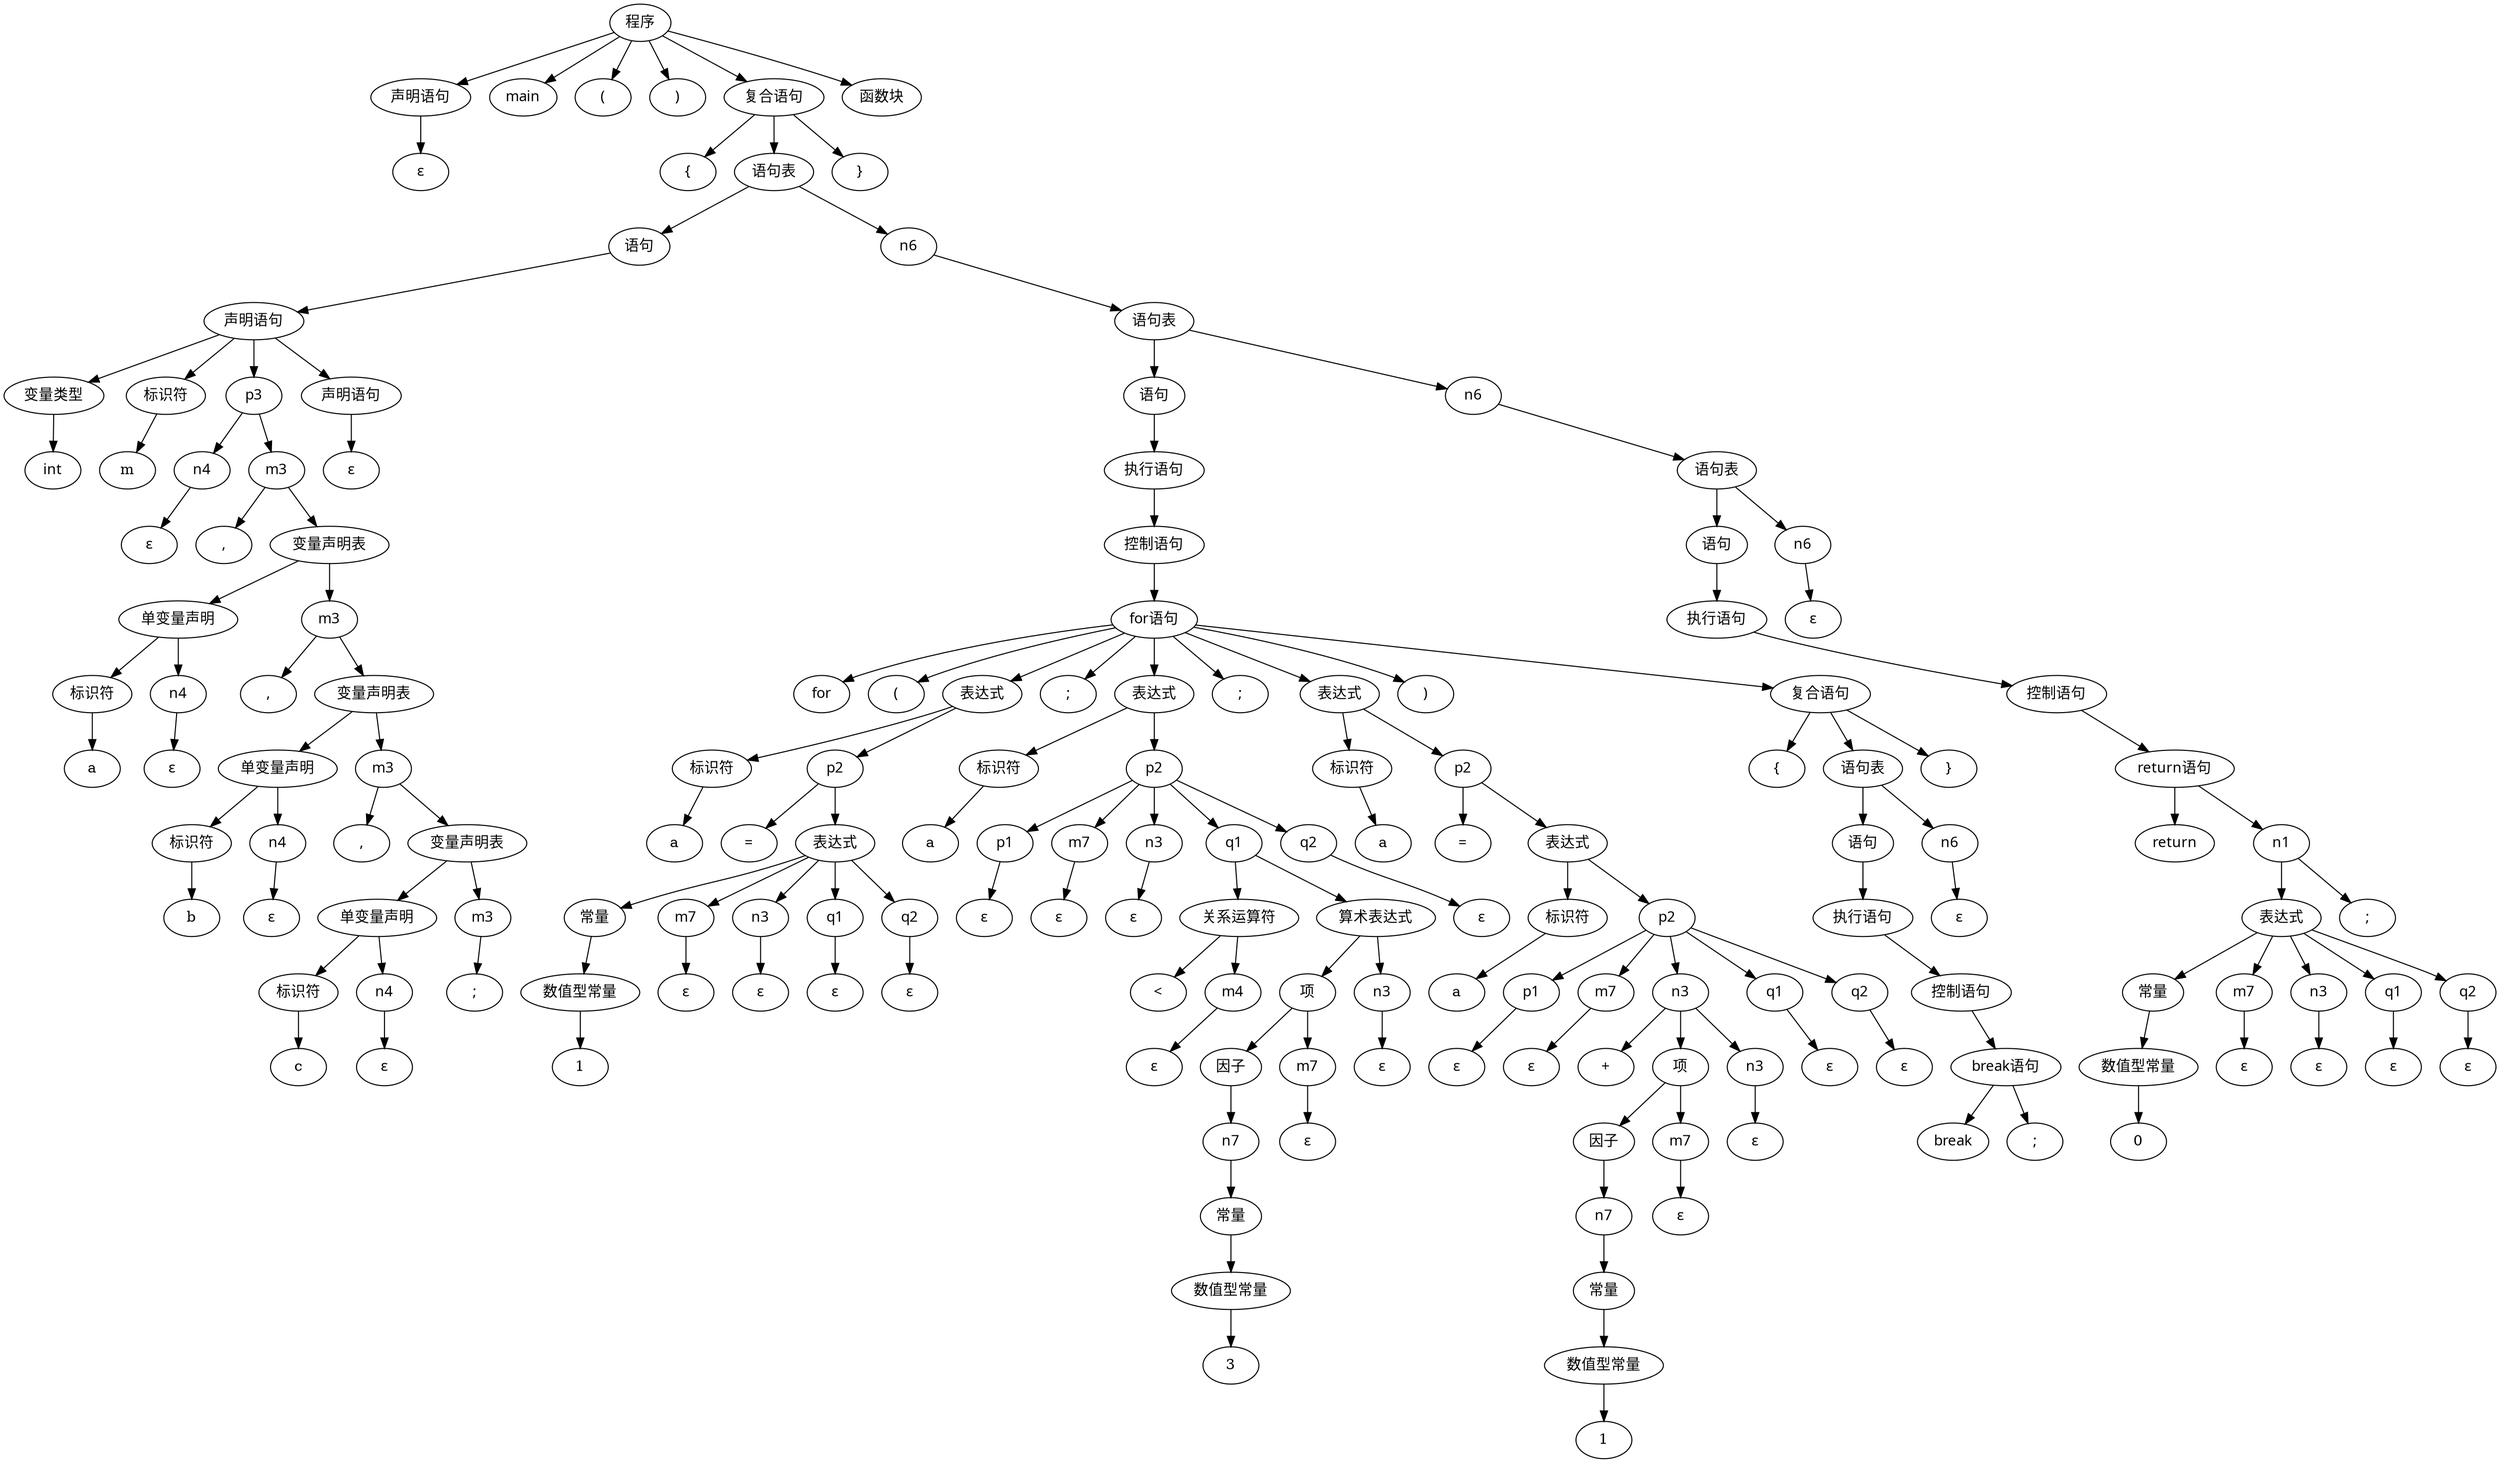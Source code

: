 // Syntax Tree
digraph "./Syntax_Tree/tree" {
	0 [label="程序" fontname=SimHei]
	1 [label="声明语句" fontname=SimHei]
	0 -> 1
	2 [label="ε" fontname=SimHei]
	1 -> 2
	3 [label=main fontname=SimHei]
	0 -> 3
	4 [label="(" fontname=SimHei]
	0 -> 4
	5 [label=")" fontname=SimHei]
	0 -> 5
	6 [label="复合语句" fontname=SimHei]
	0 -> 6
	7 [label="{" fontname=SimHei]
	6 -> 7
	8 [label="语句表" fontname=SimHei]
	6 -> 8
	9 [label="语句" fontname=SimHei]
	8 -> 9
	10 [label="声明语句" fontname=SimHei]
	9 -> 10
	11 [label="变量类型" fontname=SimHei]
	10 -> 11
	12 [label=int fontname=SimHei]
	11 -> 12
	13 [label="标识符" fontname=SimHei]
	10 -> 13
	14 [label=m]
	13 -> 14
	15 [label=p3 fontname=SimHei]
	10 -> 15
	16 [label=n4 fontname=SimHei]
	15 -> 16
	17 [label="ε" fontname=SimHei]
	16 -> 17
	18 [label=m3 fontname=SimHei]
	15 -> 18
	19 [label="," fontname=SimHei]
	18 -> 19
	20 [label="变量声明表" fontname=SimHei]
	18 -> 20
	21 [label="单变量声明" fontname=SimHei]
	20 -> 21
	22 [label="标识符" fontname=SimHei]
	21 -> 22
	23 [label=a]
	22 -> 23
	24 [label=n4 fontname=SimHei]
	21 -> 24
	25 [label="ε" fontname=SimHei]
	24 -> 25
	26 [label=m3 fontname=SimHei]
	20 -> 26
	27 [label="," fontname=SimHei]
	26 -> 27
	28 [label="变量声明表" fontname=SimHei]
	26 -> 28
	29 [label="单变量声明" fontname=SimHei]
	28 -> 29
	30 [label="标识符" fontname=SimHei]
	29 -> 30
	31 [label=b]
	30 -> 31
	32 [label=n4 fontname=SimHei]
	29 -> 32
	33 [label="ε" fontname=SimHei]
	32 -> 33
	34 [label=m3 fontname=SimHei]
	28 -> 34
	35 [label="," fontname=SimHei]
	34 -> 35
	36 [label="变量声明表" fontname=SimHei]
	34 -> 36
	37 [label="单变量声明" fontname=SimHei]
	36 -> 37
	38 [label="标识符" fontname=SimHei]
	37 -> 38
	39 [label=c]
	38 -> 39
	40 [label=n4 fontname=SimHei]
	37 -> 40
	41 [label="ε" fontname=SimHei]
	40 -> 41
	42 [label=m3 fontname=SimHei]
	36 -> 42
	43 [label=";" fontname=SimHei]
	42 -> 43
	44 [label="声明语句" fontname=SimHei]
	10 -> 44
	45 [label="ε" fontname=SimHei]
	44 -> 45
	46 [label=n6 fontname=SimHei]
	8 -> 46
	47 [label="语句表" fontname=SimHei]
	46 -> 47
	48 [label="语句" fontname=SimHei]
	47 -> 48
	49 [label="执行语句" fontname=SimHei]
	48 -> 49
	50 [label="控制语句" fontname=SimHei]
	49 -> 50
	51 [label="for语句" fontname=SimHei]
	50 -> 51
	52 [label=for fontname=SimHei]
	51 -> 52
	53 [label="(" fontname=SimHei]
	51 -> 53
	54 [label="表达式" fontname=SimHei]
	51 -> 54
	55 [label="标识符" fontname=SimHei]
	54 -> 55
	56 [label=a]
	55 -> 56
	57 [label=p2 fontname=SimHei]
	54 -> 57
	58 [label="=" fontname=SimHei]
	57 -> 58
	59 [label="表达式" fontname=SimHei]
	57 -> 59
	60 [label="常量" fontname=SimHei]
	59 -> 60
	61 [label="数值型常量" fontname=SimHei]
	60 -> 61
	62 [label=1]
	61 -> 62
	63 [label=m7 fontname=SimHei]
	59 -> 63
	64 [label="ε" fontname=SimHei]
	63 -> 64
	65 [label=n3 fontname=SimHei]
	59 -> 65
	66 [label="ε" fontname=SimHei]
	65 -> 66
	67 [label=q1 fontname=SimHei]
	59 -> 67
	68 [label="ε" fontname=SimHei]
	67 -> 68
	69 [label=q2 fontname=SimHei]
	59 -> 69
	70 [label="ε" fontname=SimHei]
	69 -> 70
	71 [label=";" fontname=SimHei]
	51 -> 71
	72 [label="表达式" fontname=SimHei]
	51 -> 72
	73 [label="标识符" fontname=SimHei]
	72 -> 73
	74 [label=a]
	73 -> 74
	75 [label=p2 fontname=SimHei]
	72 -> 75
	76 [label=p1 fontname=SimHei]
	75 -> 76
	77 [label="ε" fontname=SimHei]
	76 -> 77
	78 [label=m7 fontname=SimHei]
	75 -> 78
	79 [label="ε" fontname=SimHei]
	78 -> 79
	80 [label=n3 fontname=SimHei]
	75 -> 80
	81 [label="ε" fontname=SimHei]
	80 -> 81
	82 [label=q1 fontname=SimHei]
	75 -> 82
	83 [label="关系运算符" fontname=SimHei]
	82 -> 83
	84 [label="<" fontname=SimHei]
	83 -> 84
	85 [label=m4 fontname=SimHei]
	83 -> 85
	86 [label="ε" fontname=SimHei]
	85 -> 86
	87 [label="算术表达式" fontname=SimHei]
	82 -> 87
	88 [label="项" fontname=SimHei]
	87 -> 88
	89 [label="因子" fontname=SimHei]
	88 -> 89
	90 [label=n7 fontname=SimHei]
	89 -> 90
	91 [label="常量" fontname=SimHei]
	90 -> 91
	92 [label="数值型常量" fontname=SimHei]
	91 -> 92
	93 [label=3]
	92 -> 93
	94 [label=m7 fontname=SimHei]
	88 -> 94
	95 [label="ε" fontname=SimHei]
	94 -> 95
	96 [label=n3 fontname=SimHei]
	87 -> 96
	97 [label="ε" fontname=SimHei]
	96 -> 97
	98 [label=q2 fontname=SimHei]
	75 -> 98
	99 [label="ε" fontname=SimHei]
	98 -> 99
	100 [label=";" fontname=SimHei]
	51 -> 100
	101 [label="表达式" fontname=SimHei]
	51 -> 101
	102 [label="标识符" fontname=SimHei]
	101 -> 102
	103 [label=a]
	102 -> 103
	104 [label=p2 fontname=SimHei]
	101 -> 104
	105 [label="=" fontname=SimHei]
	104 -> 105
	106 [label="表达式" fontname=SimHei]
	104 -> 106
	107 [label="标识符" fontname=SimHei]
	106 -> 107
	108 [label=a]
	107 -> 108
	109 [label=p2 fontname=SimHei]
	106 -> 109
	110 [label=p1 fontname=SimHei]
	109 -> 110
	111 [label="ε" fontname=SimHei]
	110 -> 111
	112 [label=m7 fontname=SimHei]
	109 -> 112
	113 [label="ε" fontname=SimHei]
	112 -> 113
	114 [label=n3 fontname=SimHei]
	109 -> 114
	115 [label="+" fontname=SimHei]
	114 -> 115
	116 [label="项" fontname=SimHei]
	114 -> 116
	117 [label="因子" fontname=SimHei]
	116 -> 117
	118 [label=n7 fontname=SimHei]
	117 -> 118
	119 [label="常量" fontname=SimHei]
	118 -> 119
	120 [label="数值型常量" fontname=SimHei]
	119 -> 120
	121 [label=1]
	120 -> 121
	122 [label=m7 fontname=SimHei]
	116 -> 122
	123 [label="ε" fontname=SimHei]
	122 -> 123
	124 [label=n3 fontname=SimHei]
	114 -> 124
	125 [label="ε" fontname=SimHei]
	124 -> 125
	126 [label=q1 fontname=SimHei]
	109 -> 126
	127 [label="ε" fontname=SimHei]
	126 -> 127
	128 [label=q2 fontname=SimHei]
	109 -> 128
	129 [label="ε" fontname=SimHei]
	128 -> 129
	130 [label=")" fontname=SimHei]
	51 -> 130
	131 [label="复合语句" fontname=SimHei]
	51 -> 131
	132 [label="{" fontname=SimHei]
	131 -> 132
	133 [label="语句表" fontname=SimHei]
	131 -> 133
	134 [label="语句" fontname=SimHei]
	133 -> 134
	135 [label="执行语句" fontname=SimHei]
	134 -> 135
	136 [label="控制语句" fontname=SimHei]
	135 -> 136
	137 [label="break语句" fontname=SimHei]
	136 -> 137
	138 [label=break fontname=SimHei]
	137 -> 138
	139 [label=";" fontname=SimHei]
	137 -> 139
	140 [label=n6 fontname=SimHei]
	133 -> 140
	141 [label="ε" fontname=SimHei]
	140 -> 141
	142 [label="}" fontname=SimHei]
	131 -> 142
	143 [label=n6 fontname=SimHei]
	47 -> 143
	144 [label="语句表" fontname=SimHei]
	143 -> 144
	145 [label="语句" fontname=SimHei]
	144 -> 145
	146 [label="执行语句" fontname=SimHei]
	145 -> 146
	147 [label="控制语句" fontname=SimHei]
	146 -> 147
	148 [label="return语句" fontname=SimHei]
	147 -> 148
	149 [label=return fontname=SimHei]
	148 -> 149
	150 [label=n1 fontname=SimHei]
	148 -> 150
	151 [label="表达式" fontname=SimHei]
	150 -> 151
	152 [label="常量" fontname=SimHei]
	151 -> 152
	153 [label="数值型常量" fontname=SimHei]
	152 -> 153
	154 [label=0]
	153 -> 154
	155 [label=m7 fontname=SimHei]
	151 -> 155
	156 [label="ε" fontname=SimHei]
	155 -> 156
	157 [label=n3 fontname=SimHei]
	151 -> 157
	158 [label="ε" fontname=SimHei]
	157 -> 158
	159 [label=q1 fontname=SimHei]
	151 -> 159
	160 [label="ε" fontname=SimHei]
	159 -> 160
	161 [label=q2 fontname=SimHei]
	151 -> 161
	162 [label="ε" fontname=SimHei]
	161 -> 162
	163 [label=";" fontname=SimHei]
	150 -> 163
	164 [label=n6 fontname=SimHei]
	144 -> 164
	165 [label="ε" fontname=SimHei]
	164 -> 165
	166 [label="}" fontname=SimHei]
	6 -> 166
	167 [label="函数块" fontname=SimHei]
	0 -> 167
}
